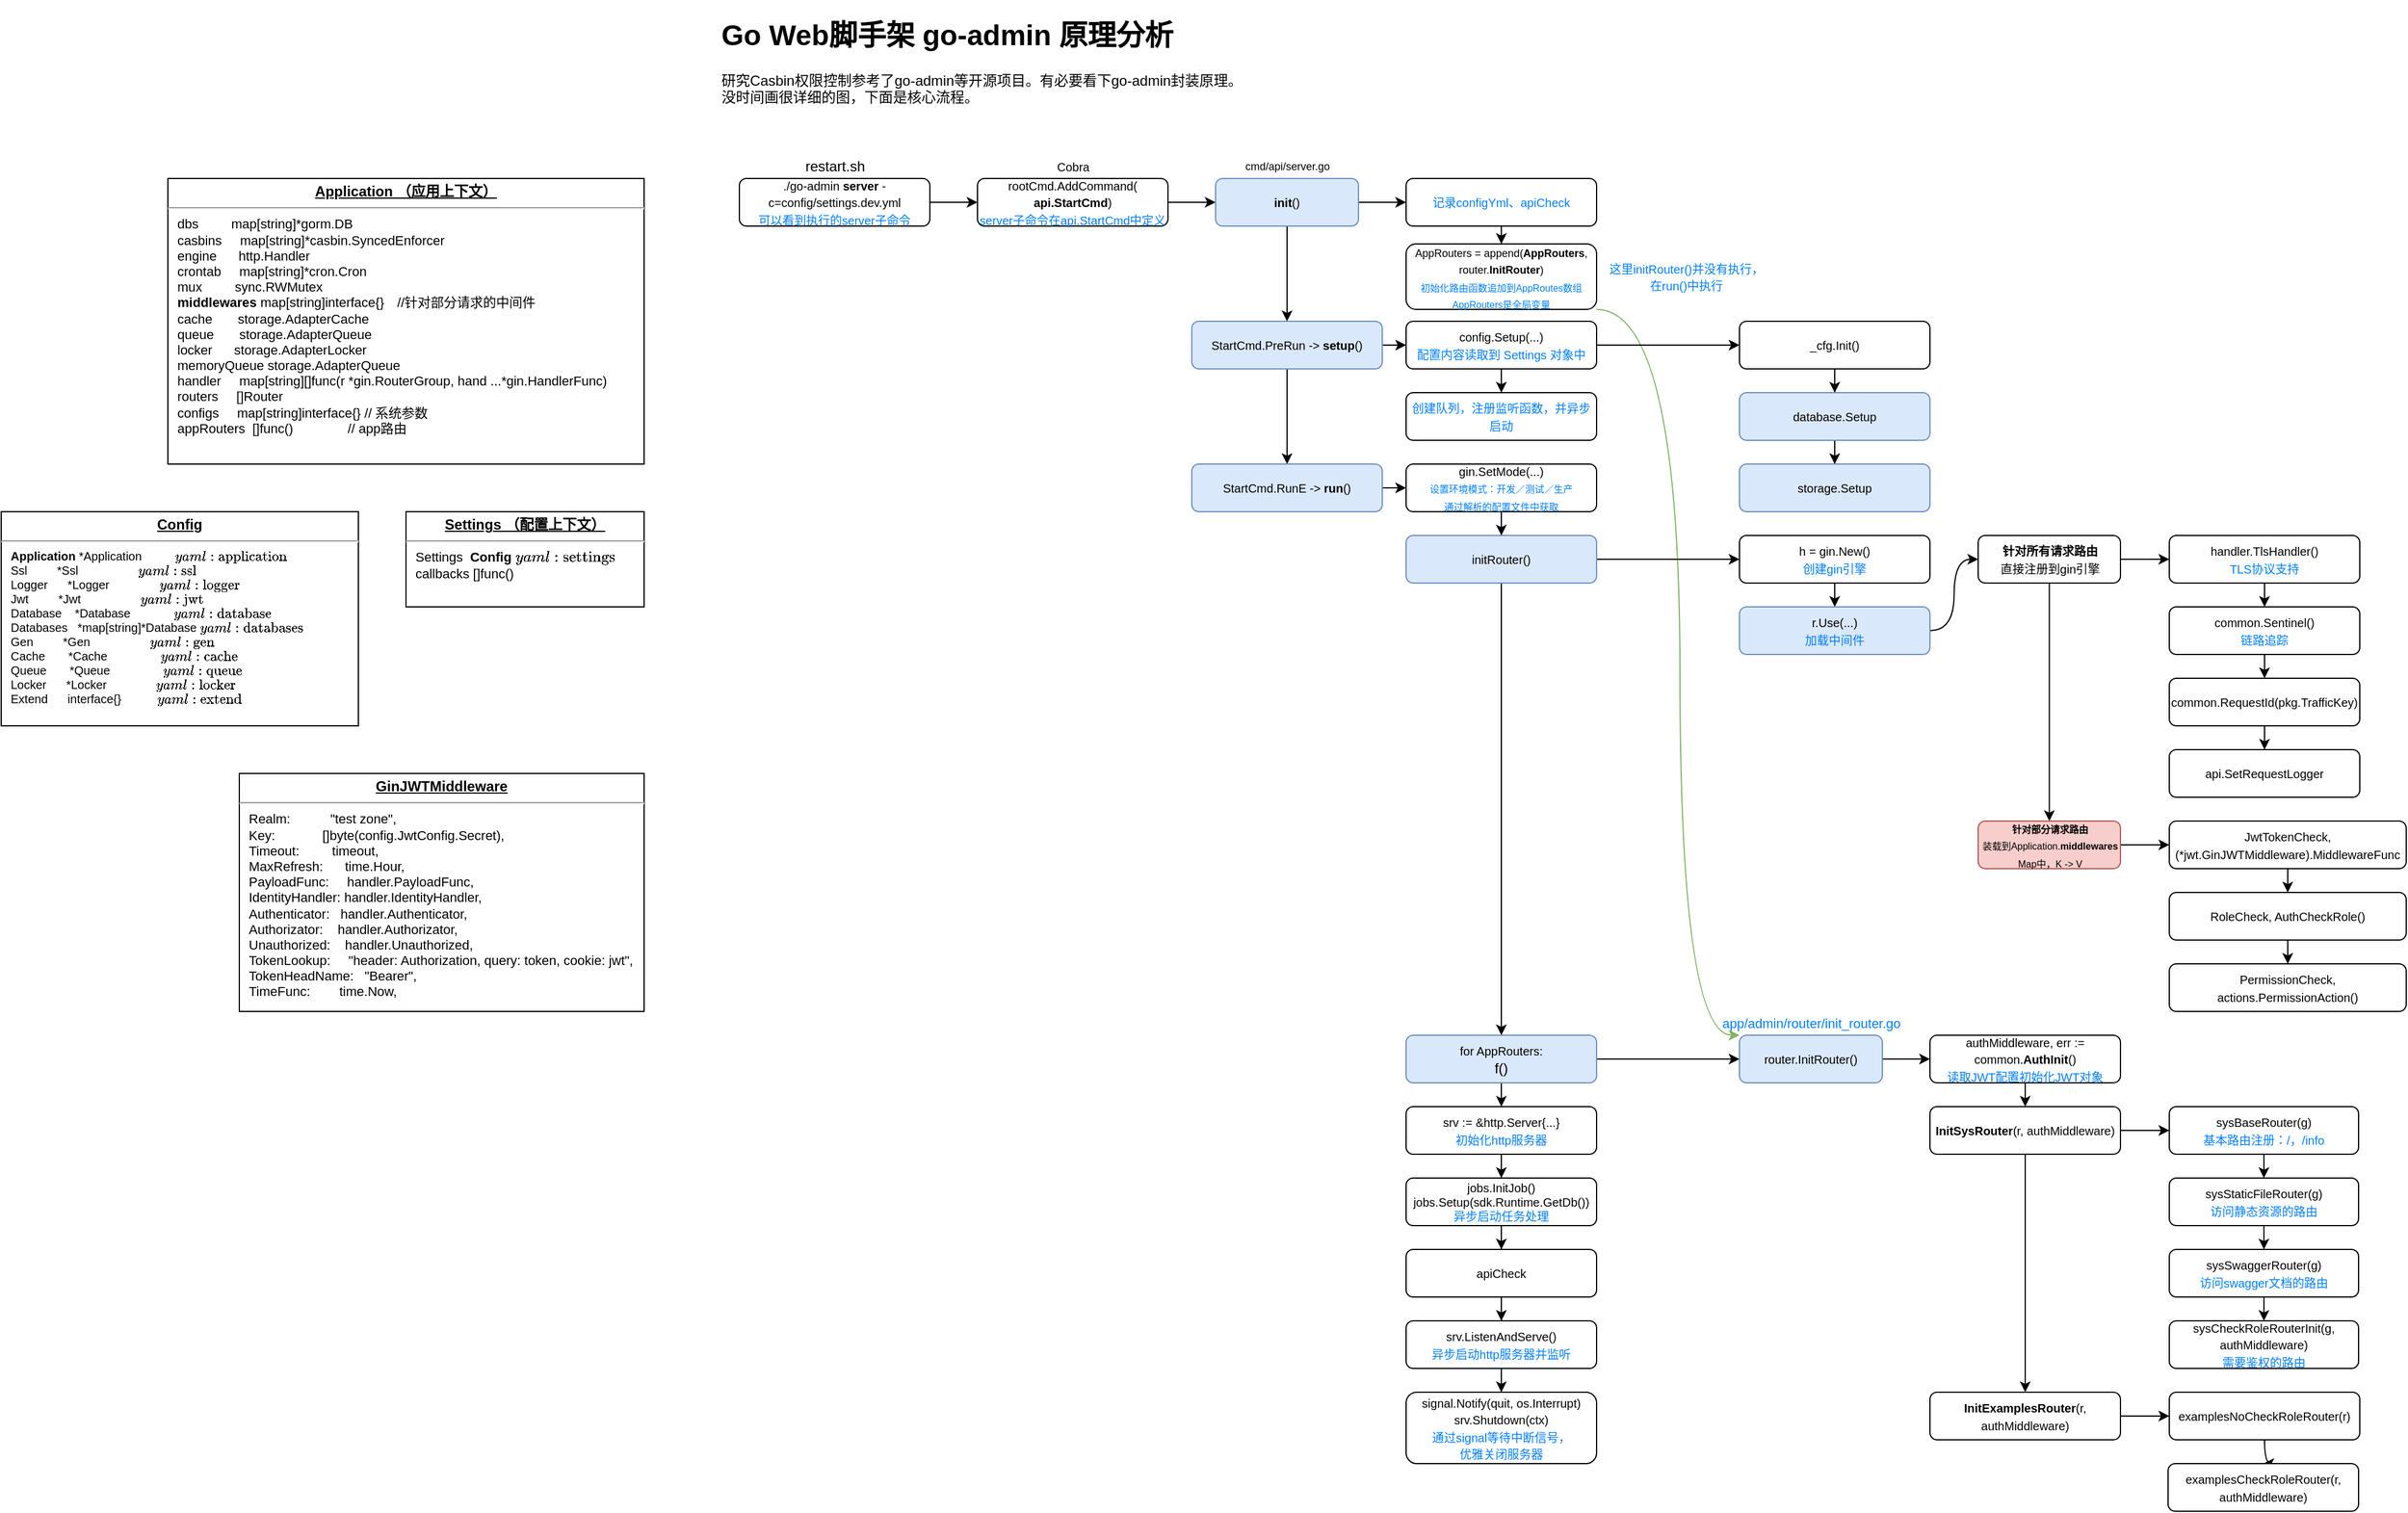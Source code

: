 <mxfile version="16.1.2" type="device"><diagram id="uuLpmQX8YqkcVki3-MAi" name="第 1 页"><mxGraphModel dx="1873" dy="656" grid="1" gridSize="10" guides="1" tooltips="1" connect="1" arrows="1" fold="1" page="1" pageScale="1" pageWidth="827" pageHeight="1169" math="0" shadow="0"><root><mxCell id="0"/><mxCell id="1" parent="0"/><mxCell id="2ShtIMQSuHOjwosLLwal-1" value="&lt;h1&gt;Go Web脚手架 go-admin 原理分析&lt;/h1&gt;&lt;div&gt;研究Casbin权限控制参考了go-admin等开源项目。有必要看下go-admin封装原理。&lt;br&gt;没时间画很详细的图，下面是核心流程。&lt;/div&gt;" style="text;html=1;strokeColor=none;fillColor=none;spacing=5;spacingTop=-20;whiteSpace=wrap;overflow=hidden;rounded=0;" vertex="1" parent="1"><mxGeometry x="20" y="20" width="460" height="100" as="geometry"/></mxCell><mxCell id="2ShtIMQSuHOjwosLLwal-5" value="" style="edgeStyle=orthogonalEdgeStyle;rounded=0;orthogonalLoop=1;jettySize=auto;html=1;fontSize=10;fontColor=#007FFF;" edge="1" parent="1" source="2ShtIMQSuHOjwosLLwal-2" target="2ShtIMQSuHOjwosLLwal-4"><mxGeometry relative="1" as="geometry"/></mxCell><mxCell id="2ShtIMQSuHOjwosLLwal-2" value="&lt;font style=&quot;font-size: 10px&quot;&gt;./go-admin &lt;b&gt;server&lt;/b&gt; -c=config/settings.dev.yml&lt;br&gt;&lt;font color=&quot;#007fff&quot;&gt;可以看到执行的server子命令&lt;/font&gt;&lt;br&gt;&lt;/font&gt;" style="rounded=1;whiteSpace=wrap;html=1;" vertex="1" parent="1"><mxGeometry x="40" y="160" width="160" height="40" as="geometry"/></mxCell><mxCell id="2ShtIMQSuHOjwosLLwal-3" value="&lt;div&gt;restart.sh&lt;/div&gt;" style="text;html=1;align=center;verticalAlign=middle;resizable=0;points=[];autosize=1;strokeColor=none;fillColor=none;" vertex="1" parent="1"><mxGeometry x="85" y="140" width="70" height="20" as="geometry"/></mxCell><mxCell id="2ShtIMQSuHOjwosLLwal-8" value="" style="edgeStyle=orthogonalEdgeStyle;rounded=0;orthogonalLoop=1;jettySize=auto;html=1;fontSize=10;fontColor=#007FFF;" edge="1" parent="1" source="2ShtIMQSuHOjwosLLwal-4" target="2ShtIMQSuHOjwosLLwal-7"><mxGeometry relative="1" as="geometry"/></mxCell><mxCell id="2ShtIMQSuHOjwosLLwal-4" value="&lt;font&gt;&lt;span style=&quot;font-size: 10px&quot;&gt;rootCmd.AddCommand(&lt;br&gt;&lt;b&gt;api.StartCmd&lt;/b&gt;)&lt;br&gt;&lt;/span&gt;&lt;font style=&quot;font-size: 10px&quot; color=&quot;#007fff&quot;&gt;server子命令在api.StartCmd中定义&lt;/font&gt;&lt;br&gt;&lt;/font&gt;" style="rounded=1;whiteSpace=wrap;html=1;" vertex="1" parent="1"><mxGeometry x="240" y="160" width="160" height="40" as="geometry"/></mxCell><mxCell id="2ShtIMQSuHOjwosLLwal-6" value="&lt;font color=&quot;#000000&quot;&gt;Cobra&lt;/font&gt;" style="text;html=1;align=center;verticalAlign=middle;resizable=0;points=[];autosize=1;strokeColor=none;fillColor=none;fontSize=10;fontColor=#007FFF;" vertex="1" parent="1"><mxGeometry x="300" y="140" width="40" height="20" as="geometry"/></mxCell><mxCell id="2ShtIMQSuHOjwosLLwal-10" value="" style="edgeStyle=orthogonalEdgeStyle;rounded=0;orthogonalLoop=1;jettySize=auto;html=1;fontSize=10;fontColor=#007FFF;" edge="1" parent="1" source="2ShtIMQSuHOjwosLLwal-7" target="2ShtIMQSuHOjwosLLwal-9"><mxGeometry relative="1" as="geometry"/></mxCell><mxCell id="2ShtIMQSuHOjwosLLwal-16" value="" style="edgeStyle=orthogonalEdgeStyle;rounded=0;orthogonalLoop=1;jettySize=auto;html=1;fontSize=9;fontColor=#000000;" edge="1" parent="1" source="2ShtIMQSuHOjwosLLwal-7" target="2ShtIMQSuHOjwosLLwal-15"><mxGeometry relative="1" as="geometry"/></mxCell><mxCell id="2ShtIMQSuHOjwosLLwal-7" value="&lt;font&gt;&lt;span style=&quot;font-size: 10px&quot;&gt;&lt;b&gt;init&lt;/b&gt;()&lt;/span&gt;&lt;br&gt;&lt;/font&gt;" style="rounded=1;whiteSpace=wrap;html=1;fillColor=#dae8fc;strokeColor=#6c8ebf;" vertex="1" parent="1"><mxGeometry x="440" y="160" width="120" height="40" as="geometry"/></mxCell><mxCell id="2ShtIMQSuHOjwosLLwal-12" value="" style="edgeStyle=orthogonalEdgeStyle;rounded=0;orthogonalLoop=1;jettySize=auto;html=1;fontSize=10;fontColor=#007FFF;" edge="1" parent="1" source="2ShtIMQSuHOjwosLLwal-9" target="2ShtIMQSuHOjwosLLwal-11"><mxGeometry relative="1" as="geometry"/></mxCell><mxCell id="2ShtIMQSuHOjwosLLwal-9" value="&lt;font&gt;&lt;span style=&quot;font-size: 10px&quot;&gt;&lt;font color=&quot;#007fff&quot;&gt;记录configYml、apiCheck&lt;/font&gt;&lt;/span&gt;&lt;br&gt;&lt;/font&gt;" style="rounded=1;whiteSpace=wrap;html=1;" vertex="1" parent="1"><mxGeometry x="600" y="160" width="160" height="40" as="geometry"/></mxCell><mxCell id="2ShtIMQSuHOjwosLLwal-80" style="edgeStyle=orthogonalEdgeStyle;curved=1;rounded=0;orthogonalLoop=1;jettySize=auto;html=1;exitX=1;exitY=1;exitDx=0;exitDy=0;entryX=0;entryY=0;entryDx=0;entryDy=0;fontSize=10;fontColor=#007FFF;fillColor=#d5e8d4;strokeColor=#82b366;" edge="1" parent="1" source="2ShtIMQSuHOjwosLLwal-11" target="2ShtIMQSuHOjwosLLwal-76"><mxGeometry relative="1" as="geometry"><Array as="points"><mxPoint x="830" y="270"/><mxPoint x="830" y="880"/></Array></mxGeometry></mxCell><mxCell id="2ShtIMQSuHOjwosLLwal-11" value="&lt;font style=&quot;font-size: 9px&quot;&gt;&lt;font style=&quot;font-size: 9px&quot;&gt;AppRouters = append(&lt;b&gt;AppRouters&lt;/b&gt;, router.&lt;b&gt;InitRouter&lt;/b&gt;)&lt;br&gt;&lt;/font&gt;&lt;font style=&quot;font-size: 8px&quot; color=&quot;#007fff&quot;&gt;初始化路由函数追加到AppRoutes数组&lt;br&gt;&lt;/font&gt;&lt;font style=&quot;font-size: 8px&quot; color=&quot;#007fff&quot;&gt;AppRouters是全局变量&lt;/font&gt;&lt;br&gt;&lt;/font&gt;" style="rounded=1;whiteSpace=wrap;html=1;" vertex="1" parent="1"><mxGeometry x="600" y="215" width="160" height="55" as="geometry"/></mxCell><mxCell id="2ShtIMQSuHOjwosLLwal-13" value="&lt;font color=&quot;#000000&quot;&gt;cmd/api/server.go&lt;/font&gt;" style="text;html=1;align=center;verticalAlign=middle;resizable=0;points=[];autosize=1;strokeColor=none;fillColor=none;fontSize=9;fontColor=#007FFF;" vertex="1" parent="1"><mxGeometry x="455" y="140" width="90" height="20" as="geometry"/></mxCell><mxCell id="2ShtIMQSuHOjwosLLwal-18" value="" style="edgeStyle=orthogonalEdgeStyle;rounded=0;orthogonalLoop=1;jettySize=auto;html=1;fontSize=9;fontColor=#000000;" edge="1" parent="1" source="2ShtIMQSuHOjwosLLwal-15" target="2ShtIMQSuHOjwosLLwal-17"><mxGeometry relative="1" as="geometry"/></mxCell><mxCell id="2ShtIMQSuHOjwosLLwal-20" value="" style="edgeStyle=orthogonalEdgeStyle;rounded=0;orthogonalLoop=1;jettySize=auto;html=1;fontSize=9;fontColor=#000000;" edge="1" parent="1" source="2ShtIMQSuHOjwosLLwal-15" target="2ShtIMQSuHOjwosLLwal-19"><mxGeometry relative="1" as="geometry"/></mxCell><mxCell id="2ShtIMQSuHOjwosLLwal-15" value="&lt;font&gt;&lt;span style=&quot;font-size: 10px&quot;&gt;StartCmd.PreRun -&amp;gt; &lt;b&gt;setup&lt;/b&gt;()&lt;/span&gt;&lt;br&gt;&lt;/font&gt;" style="rounded=1;whiteSpace=wrap;html=1;fillColor=#dae8fc;strokeColor=#6c8ebf;" vertex="1" parent="1"><mxGeometry x="420" y="280" width="160" height="40" as="geometry"/></mxCell><mxCell id="2ShtIMQSuHOjwosLLwal-24" value="" style="edgeStyle=orthogonalEdgeStyle;rounded=0;orthogonalLoop=1;jettySize=auto;html=1;fontSize=10;fontColor=#007FFF;" edge="1" parent="1" source="2ShtIMQSuHOjwosLLwal-17" target="2ShtIMQSuHOjwosLLwal-23"><mxGeometry relative="1" as="geometry"/></mxCell><mxCell id="2ShtIMQSuHOjwosLLwal-17" value="&lt;font&gt;&lt;span style=&quot;font-size: 10px&quot;&gt;StartCmd.RunE&amp;nbsp;-&amp;gt; &lt;b&gt;run&lt;/b&gt;()&lt;/span&gt;&lt;br&gt;&lt;/font&gt;" style="rounded=1;whiteSpace=wrap;html=1;fillColor=#dae8fc;strokeColor=#6c8ebf;" vertex="1" parent="1"><mxGeometry x="420" y="400" width="160" height="40" as="geometry"/></mxCell><mxCell id="2ShtIMQSuHOjwosLLwal-22" value="" style="edgeStyle=orthogonalEdgeStyle;rounded=0;orthogonalLoop=1;jettySize=auto;html=1;fontSize=10;fontColor=#007FFF;" edge="1" parent="1" source="2ShtIMQSuHOjwosLLwal-19" target="2ShtIMQSuHOjwosLLwal-21"><mxGeometry relative="1" as="geometry"/></mxCell><mxCell id="2ShtIMQSuHOjwosLLwal-48" value="" style="edgeStyle=orthogonalEdgeStyle;rounded=0;orthogonalLoop=1;jettySize=auto;html=1;fontSize=11;fontColor=#007FFF;curved=1;" edge="1" parent="1" source="2ShtIMQSuHOjwosLLwal-19" target="2ShtIMQSuHOjwosLLwal-47"><mxGeometry relative="1" as="geometry"/></mxCell><mxCell id="2ShtIMQSuHOjwosLLwal-19" value="&lt;font&gt;&lt;span style=&quot;font-size: 10px&quot;&gt;config.Setup(...)&lt;br&gt;&lt;/span&gt;&lt;font color=&quot;#007fff&quot; style=&quot;font-size: 10px&quot;&gt;配置内容读取到&amp;nbsp;&lt;/font&gt;&lt;font color=&quot;#007fff&quot;&gt;&lt;span style=&quot;font-size: 10px&quot;&gt;Settings 对象中&lt;/span&gt;&lt;/font&gt;&lt;br&gt;&lt;/font&gt;" style="rounded=1;whiteSpace=wrap;html=1;" vertex="1" parent="1"><mxGeometry x="600" y="280" width="160" height="40" as="geometry"/></mxCell><mxCell id="2ShtIMQSuHOjwosLLwal-21" value="&lt;font style=&quot;font-size: 10px&quot;&gt;&lt;font color=&quot;#007fff&quot;&gt;创建队列，注册监听函数，并异步启动&lt;/font&gt;&lt;br&gt;&lt;/font&gt;" style="rounded=1;whiteSpace=wrap;html=1;" vertex="1" parent="1"><mxGeometry x="600" y="340" width="160" height="40" as="geometry"/></mxCell><mxCell id="2ShtIMQSuHOjwosLLwal-26" value="" style="edgeStyle=orthogonalEdgeStyle;rounded=0;orthogonalLoop=1;jettySize=auto;html=1;fontSize=10;fontColor=#007FFF;" edge="1" parent="1" source="2ShtIMQSuHOjwosLLwal-23" target="2ShtIMQSuHOjwosLLwal-25"><mxGeometry relative="1" as="geometry"/></mxCell><mxCell id="2ShtIMQSuHOjwosLLwal-23" value="&lt;font style=&quot;font-size: 8px&quot;&gt;&lt;span style=&quot;font-size: 10px&quot;&gt;gin.SetMode(...)&lt;/span&gt;&lt;br&gt;&lt;font style=&quot;font-size: 8px&quot; color=&quot;#007fff&quot;&gt;设置环境模式：开发／测试／生产&lt;br&gt;通过解析的配置文件中获取&lt;/font&gt;&lt;br&gt;&lt;/font&gt;" style="rounded=1;whiteSpace=wrap;html=1;" vertex="1" parent="1"><mxGeometry x="600" y="400" width="160" height="40" as="geometry"/></mxCell><mxCell id="2ShtIMQSuHOjwosLLwal-28" value="" style="edgeStyle=orthogonalEdgeStyle;rounded=0;orthogonalLoop=1;jettySize=auto;html=1;fontSize=8;fontColor=#007FFF;" edge="1" parent="1" source="2ShtIMQSuHOjwosLLwal-25" target="2ShtIMQSuHOjwosLLwal-27"><mxGeometry relative="1" as="geometry"/></mxCell><mxCell id="2ShtIMQSuHOjwosLLwal-54" value="" style="edgeStyle=orthogonalEdgeStyle;rounded=0;orthogonalLoop=1;jettySize=auto;html=1;fontSize=11;fontColor=#007FFF;curved=1;" edge="1" parent="1" source="2ShtIMQSuHOjwosLLwal-25" target="2ShtIMQSuHOjwosLLwal-53"><mxGeometry relative="1" as="geometry"/></mxCell><mxCell id="2ShtIMQSuHOjwosLLwal-25" value="&lt;font&gt;&lt;span style=&quot;font-size: 10px&quot;&gt;initRouter()&lt;/span&gt;&lt;br&gt;&lt;/font&gt;" style="rounded=1;whiteSpace=wrap;html=1;fillColor=#dae8fc;strokeColor=#6c8ebf;" vertex="1" parent="1"><mxGeometry x="600" y="460" width="160" height="40" as="geometry"/></mxCell><mxCell id="2ShtIMQSuHOjwosLLwal-30" value="" style="edgeStyle=orthogonalEdgeStyle;rounded=0;orthogonalLoop=1;jettySize=auto;html=1;fontSize=8;fontColor=#007FFF;" edge="1" parent="1" source="2ShtIMQSuHOjwosLLwal-27" target="2ShtIMQSuHOjwosLLwal-29"><mxGeometry relative="1" as="geometry"/></mxCell><mxCell id="2ShtIMQSuHOjwosLLwal-77" value="" style="edgeStyle=orthogonalEdgeStyle;curved=1;rounded=0;orthogonalLoop=1;jettySize=auto;html=1;fontSize=10;fontColor=#007FFF;" edge="1" parent="1" source="2ShtIMQSuHOjwosLLwal-27" target="2ShtIMQSuHOjwosLLwal-76"><mxGeometry relative="1" as="geometry"/></mxCell><mxCell id="2ShtIMQSuHOjwosLLwal-27" value="&lt;font&gt;&lt;span style=&quot;font-size: 10px&quot;&gt;for AppRouters:&lt;br&gt;&lt;/span&gt;f()&lt;br&gt;&lt;/font&gt;" style="rounded=1;whiteSpace=wrap;html=1;fillColor=#dae8fc;strokeColor=#6c8ebf;" vertex="1" parent="1"><mxGeometry x="600" y="880" width="160" height="40" as="geometry"/></mxCell><mxCell id="2ShtIMQSuHOjwosLLwal-32" value="" style="edgeStyle=orthogonalEdgeStyle;rounded=0;orthogonalLoop=1;jettySize=auto;html=1;fontSize=10;fontColor=#007FFF;" edge="1" parent="1" source="2ShtIMQSuHOjwosLLwal-29" target="2ShtIMQSuHOjwosLLwal-31"><mxGeometry relative="1" as="geometry"/></mxCell><mxCell id="2ShtIMQSuHOjwosLLwal-29" value="&lt;font&gt;&lt;span style=&quot;font-size: 10px&quot;&gt;srv := &amp;amp;http.Server{...}&lt;br&gt;&lt;/span&gt;&lt;font style=&quot;font-size: 10px&quot; color=&quot;#007fff&quot;&gt;初始化http服务器&lt;/font&gt;&lt;br&gt;&lt;/font&gt;" style="rounded=1;whiteSpace=wrap;html=1;" vertex="1" parent="1"><mxGeometry x="600" y="940" width="160" height="40" as="geometry"/></mxCell><mxCell id="2ShtIMQSuHOjwosLLwal-34" value="" style="edgeStyle=orthogonalEdgeStyle;rounded=0;orthogonalLoop=1;jettySize=auto;html=1;fontSize=10;fontColor=#007FFF;" edge="1" parent="1" source="2ShtIMQSuHOjwosLLwal-31" target="2ShtIMQSuHOjwosLLwal-33"><mxGeometry relative="1" as="geometry"/></mxCell><mxCell id="2ShtIMQSuHOjwosLLwal-31" value="&lt;font style=&quot;font-size: 10px&quot;&gt;&lt;div&gt;jobs.InitJob()&lt;/div&gt;&lt;div&gt;&lt;span&gt;&#9;&#9;&lt;/span&gt;jobs.Setup(sdk.Runtime.GetDb())&lt;br&gt;&lt;font color=&quot;#007fff&quot;&gt;异步启动任务处理&lt;/font&gt;&lt;/div&gt;&lt;/font&gt;" style="rounded=1;whiteSpace=wrap;html=1;" vertex="1" parent="1"><mxGeometry x="600" y="1000" width="160" height="40" as="geometry"/></mxCell><mxCell id="2ShtIMQSuHOjwosLLwal-36" value="" style="edgeStyle=orthogonalEdgeStyle;rounded=0;orthogonalLoop=1;jettySize=auto;html=1;fontSize=10;fontColor=#007FFF;" edge="1" parent="1" source="2ShtIMQSuHOjwosLLwal-33" target="2ShtIMQSuHOjwosLLwal-35"><mxGeometry relative="1" as="geometry"/></mxCell><mxCell id="2ShtIMQSuHOjwosLLwal-33" value="&lt;font&gt;&lt;span style=&quot;font-size: 10px&quot;&gt;apiCheck&lt;/span&gt;&lt;br&gt;&lt;/font&gt;" style="rounded=1;whiteSpace=wrap;html=1;" vertex="1" parent="1"><mxGeometry x="600" y="1060" width="160" height="40" as="geometry"/></mxCell><mxCell id="2ShtIMQSuHOjwosLLwal-38" value="" style="edgeStyle=orthogonalEdgeStyle;rounded=0;orthogonalLoop=1;jettySize=auto;html=1;fontSize=10;fontColor=#007FFF;" edge="1" parent="1" source="2ShtIMQSuHOjwosLLwal-35" target="2ShtIMQSuHOjwosLLwal-37"><mxGeometry relative="1" as="geometry"/></mxCell><mxCell id="2ShtIMQSuHOjwosLLwal-35" value="&lt;span style=&quot;font-size: 10px&quot;&gt;srv.ListenAndServe()&lt;br&gt;&lt;font color=&quot;#007fff&quot;&gt;异步启动http服务器并监听&lt;/font&gt;&lt;br&gt;&lt;/span&gt;" style="rounded=1;whiteSpace=wrap;html=1;" vertex="1" parent="1"><mxGeometry x="600" y="1120" width="160" height="40" as="geometry"/></mxCell><mxCell id="2ShtIMQSuHOjwosLLwal-37" value="&lt;font style=&quot;font-size: 10px&quot;&gt;signal.Notify(quit, os.Interrupt)&lt;br&gt;srv.Shutdown(ctx)&lt;br&gt;&lt;span style=&quot;color: rgb(0 , 127 , 255)&quot;&gt;通过signal等待中断信号，&lt;/span&gt;&lt;br&gt;&lt;span style=&quot;color: rgb(0 , 127 , 255)&quot;&gt;优雅关闭服务器&lt;/span&gt;&lt;/font&gt;" style="rounded=1;whiteSpace=wrap;html=1;" vertex="1" parent="1"><mxGeometry x="600" y="1180" width="160" height="60" as="geometry"/></mxCell><mxCell id="2ShtIMQSuHOjwosLLwal-39" value="&lt;p style=&quot;margin: 0px ; margin-top: 4px ; text-align: center ; text-decoration: underline&quot;&gt;&lt;b&gt;Application （应用上下文）&lt;/b&gt;&lt;/p&gt;&lt;hr&gt;&lt;p style=&quot;margin: 0px 0px 0px 8px ; font-size: 11px&quot;&gt;&lt;font style=&quot;font-size: 11px&quot;&gt;&#9;dbs&amp;nbsp; &amp;nbsp; &amp;nbsp; &amp;nbsp; &amp;nbsp;map[string]*gorm.DB&lt;/font&gt;&lt;/p&gt;&lt;p style=&quot;margin: 0px 0px 0px 8px ; font-size: 11px&quot;&gt;&lt;font style=&quot;font-size: 11px&quot;&gt;&lt;span&gt;&#9;&lt;/span&gt;casbins&amp;nbsp; &amp;nbsp; &amp;nbsp;map[string]*casbin.SyncedEnforcer&lt;/font&gt;&lt;/p&gt;&lt;p style=&quot;margin: 0px 0px 0px 8px ; font-size: 11px&quot;&gt;&lt;font style=&quot;font-size: 11px&quot;&gt;&lt;span&gt;&#9;&lt;/span&gt;engine&amp;nbsp; &amp;nbsp; &amp;nbsp; http.Handler&lt;/font&gt;&lt;/p&gt;&lt;p style=&quot;margin: 0px 0px 0px 8px ; font-size: 11px&quot;&gt;&lt;font style=&quot;font-size: 11px&quot;&gt;&lt;span&gt;&#9;&lt;/span&gt;crontab&amp;nbsp; &amp;nbsp; &amp;nbsp;map[string]*cron.Cron&lt;/font&gt;&lt;/p&gt;&lt;p style=&quot;margin: 0px 0px 0px 8px ; font-size: 11px&quot;&gt;&lt;font style=&quot;font-size: 11px&quot;&gt;&lt;span&gt;&#9;&lt;/span&gt;mux&amp;nbsp; &amp;nbsp; &amp;nbsp; &amp;nbsp; &amp;nbsp;sync.RWMutex&lt;/font&gt;&lt;/p&gt;&lt;p style=&quot;margin: 0px 0px 0px 8px ; font-size: 11px&quot;&gt;&lt;font style=&quot;font-size: 11px&quot;&gt;&lt;span&gt;&#9;&lt;/span&gt;&lt;b&gt;middlewares&lt;/b&gt; map[string]interface{}　//针对部分请求的中间件&lt;/font&gt;&lt;/p&gt;&lt;p style=&quot;margin: 0px 0px 0px 8px ; font-size: 11px&quot;&gt;&lt;font style=&quot;font-size: 11px&quot;&gt;&lt;span&gt;&#9;&lt;/span&gt;cache&amp;nbsp; &amp;nbsp; &amp;nbsp; &amp;nbsp;storage.AdapterCache&lt;/font&gt;&lt;/p&gt;&lt;p style=&quot;margin: 0px 0px 0px 8px ; font-size: 11px&quot;&gt;&lt;font style=&quot;font-size: 11px&quot;&gt;&lt;span&gt;&#9;&lt;/span&gt;queue&amp;nbsp; &amp;nbsp; &amp;nbsp; &amp;nbsp;storage.AdapterQueue&lt;/font&gt;&lt;/p&gt;&lt;p style=&quot;margin: 0px 0px 0px 8px ; font-size: 11px&quot;&gt;&lt;font style=&quot;font-size: 11px&quot;&gt;&lt;span&gt;&#9;&lt;/span&gt;locker&amp;nbsp; &amp;nbsp; &amp;nbsp; storage.AdapterLocker&lt;/font&gt;&lt;/p&gt;&lt;p style=&quot;margin: 0px 0px 0px 8px ; font-size: 11px&quot;&gt;&lt;font style=&quot;font-size: 11px&quot;&gt;&lt;span&gt;&#9;&lt;/span&gt;memoryQueue storage.AdapterQueue&lt;/font&gt;&lt;/p&gt;&lt;p style=&quot;margin: 0px 0px 0px 8px ; font-size: 11px&quot;&gt;&lt;font style=&quot;font-size: 11px&quot;&gt;&lt;span&gt;&#9;&lt;/span&gt;handler&amp;nbsp; &amp;nbsp; &amp;nbsp;map[string][]func(r *gin.RouterGroup, hand ...*gin.HandlerFunc)&lt;/font&gt;&lt;/p&gt;&lt;p style=&quot;margin: 0px 0px 0px 8px ; font-size: 11px&quot;&gt;&lt;font style=&quot;font-size: 11px&quot;&gt;&lt;span&gt;&#9;&lt;/span&gt;routers&amp;nbsp; &amp;nbsp; &amp;nbsp;[]Router&lt;/font&gt;&lt;/p&gt;&lt;p style=&quot;margin: 0px 0px 0px 8px ; font-size: 11px&quot;&gt;&lt;font style=&quot;font-size: 11px&quot;&gt;&lt;span&gt;&#9;&lt;/span&gt;configs&amp;nbsp; &amp;nbsp; &amp;nbsp;map[string]interface{} // 系统参数&lt;/font&gt;&lt;/p&gt;&lt;p style=&quot;margin: 0px 0px 0px 8px ; font-size: 11px&quot;&gt;&lt;font style=&quot;font-size: 11px&quot;&gt;&#9;appRouters&amp;nbsp; []func()&amp;nbsp; &amp;nbsp; &amp;nbsp; &amp;nbsp; &amp;nbsp; &amp;nbsp; &amp;nbsp; &amp;nbsp;// app路由&lt;/font&gt;&lt;/p&gt;" style="verticalAlign=top;align=left;overflow=fill;fontSize=12;fontFamily=Helvetica;html=1;fontColor=#000000;" vertex="1" parent="1"><mxGeometry x="-440" y="160" width="400" height="240" as="geometry"/></mxCell><mxCell id="2ShtIMQSuHOjwosLLwal-42" value="&lt;font style=&quot;font-size: 10px&quot; color=&quot;#007fff&quot;&gt;这里initRouter()并没有执行，&lt;br&gt;在run()中执行&lt;/font&gt;" style="text;html=1;align=center;verticalAlign=middle;resizable=0;points=[];autosize=1;strokeColor=none;fillColor=none;fontSize=11;fontColor=#000000;" vertex="1" parent="1"><mxGeometry x="760" y="227.5" width="150" height="30" as="geometry"/></mxCell><mxCell id="2ShtIMQSuHOjwosLLwal-45" value="&lt;p style=&quot;margin: 0px ; margin-top: 4px ; text-align: center ; text-decoration: underline&quot;&gt;&lt;b&gt;Settings （配置上下文）&lt;/b&gt;&lt;/p&gt;&lt;hr&gt;&lt;p style=&quot;margin: 0px 0px 0px 8px ; font-size: 11px&quot;&gt;&#9;&lt;font style=&quot;font-size: 11px&quot;&gt;Settings&amp;nbsp; &lt;b&gt;Config&lt;/b&gt; `yaml:&quot;settings&quot;`&lt;/font&gt;&lt;/p&gt;&lt;p style=&quot;margin: 0px 0px 0px 8px ; font-size: 11px&quot;&gt;&#9;&lt;font style=&quot;font-size: 11px&quot;&gt;callbacks []func()&lt;/font&gt;&lt;/p&gt;" style="verticalAlign=top;align=left;overflow=fill;fontSize=12;fontFamily=Helvetica;html=1;fontColor=#000000;" vertex="1" parent="1"><mxGeometry x="-240" y="440" width="200" height="80" as="geometry"/></mxCell><mxCell id="2ShtIMQSuHOjwosLLwal-46" value="&lt;p style=&quot;margin: 0px ; margin-top: 4px ; text-align: center ; text-decoration: underline&quot;&gt;&lt;b&gt;Config&lt;/b&gt;&lt;/p&gt;&lt;hr&gt;&lt;p style=&quot;margin: 0px 0px 0px 8px ; font-size: 10px&quot;&gt;&lt;font style=&quot;font-size: 10px&quot;&gt;&lt;b&gt;Application&lt;/b&gt; *Application&amp;nbsp; &amp;nbsp; &amp;nbsp; &amp;nbsp; &amp;nbsp; `yaml:&quot;application&quot;`&lt;/font&gt;&lt;/p&gt;&lt;p style=&quot;margin: 0px 0px 0px 8px ; font-size: 10px&quot;&gt;&lt;font style=&quot;font-size: 10px&quot;&gt;&lt;span&gt;&#9;&lt;/span&gt;Ssl&amp;nbsp; &amp;nbsp; &amp;nbsp; &amp;nbsp; &amp;nbsp;*Ssl&amp;nbsp; &amp;nbsp; &amp;nbsp; &amp;nbsp; &amp;nbsp; &amp;nbsp; &amp;nbsp; &amp;nbsp; &amp;nbsp; `yaml:&quot;ssl&quot;`&lt;/font&gt;&lt;/p&gt;&lt;p style=&quot;margin: 0px 0px 0px 8px ; font-size: 10px&quot;&gt;&lt;font style=&quot;font-size: 10px&quot;&gt;&lt;span&gt;&#9;&lt;/span&gt;Logger&amp;nbsp; &amp;nbsp; &amp;nbsp; *Logger&amp;nbsp; &amp;nbsp; &amp;nbsp; &amp;nbsp; &amp;nbsp; &amp;nbsp; &amp;nbsp; &amp;nbsp;`yaml:&quot;logger&quot;`&lt;/font&gt;&lt;/p&gt;&lt;p style=&quot;margin: 0px 0px 0px 8px ; font-size: 10px&quot;&gt;&lt;font style=&quot;font-size: 10px&quot;&gt;&lt;span&gt;&#9;&lt;/span&gt;Jwt&amp;nbsp; &amp;nbsp; &amp;nbsp; &amp;nbsp; &amp;nbsp;*Jwt&amp;nbsp; &amp;nbsp; &amp;nbsp; &amp;nbsp; &amp;nbsp; &amp;nbsp; &amp;nbsp; &amp;nbsp; &amp;nbsp; `yaml:&quot;jwt&quot;`&lt;/font&gt;&lt;/p&gt;&lt;p style=&quot;margin: 0px 0px 0px 8px ; font-size: 10px&quot;&gt;&lt;font style=&quot;font-size: 10px&quot;&gt;&lt;span&gt;&#9;&lt;/span&gt;Database&amp;nbsp; &amp;nbsp; *Database&amp;nbsp; &amp;nbsp; &amp;nbsp; &amp;nbsp; &amp;nbsp; &amp;nbsp; &amp;nbsp;`yaml:&quot;database&quot;`&lt;/font&gt;&lt;/p&gt;&lt;p style=&quot;margin: 0px 0px 0px 8px ; font-size: 10px&quot;&gt;&lt;font style=&quot;font-size: 10px&quot;&gt;&lt;span&gt;&#9;&lt;/span&gt;Databases&amp;nbsp; &amp;nbsp;*map[string]*Database `yaml:&quot;databases&quot;`&lt;/font&gt;&lt;/p&gt;&lt;p style=&quot;margin: 0px 0px 0px 8px ; font-size: 10px&quot;&gt;&lt;font style=&quot;font-size: 10px&quot;&gt;&lt;span&gt;&#9;&lt;/span&gt;Gen&amp;nbsp; &amp;nbsp; &amp;nbsp; &amp;nbsp; &amp;nbsp;*Gen&amp;nbsp; &amp;nbsp; &amp;nbsp; &amp;nbsp; &amp;nbsp; &amp;nbsp; &amp;nbsp; &amp;nbsp; &amp;nbsp; `yaml:&quot;gen&quot;`&lt;/font&gt;&lt;/p&gt;&lt;p style=&quot;margin: 0px 0px 0px 8px ; font-size: 10px&quot;&gt;&lt;font style=&quot;font-size: 10px&quot;&gt;&lt;span&gt;&#9;&lt;/span&gt;Cache&amp;nbsp; &amp;nbsp; &amp;nbsp; &amp;nbsp;*Cache&amp;nbsp; &amp;nbsp; &amp;nbsp; &amp;nbsp; &amp;nbsp; &amp;nbsp; &amp;nbsp; &amp;nbsp; `yaml:&quot;cache&quot;`&lt;/font&gt;&lt;/p&gt;&lt;p style=&quot;margin: 0px 0px 0px 8px ; font-size: 10px&quot;&gt;&lt;font style=&quot;font-size: 10px&quot;&gt;&lt;span&gt;&#9;&lt;/span&gt;Queue&amp;nbsp; &amp;nbsp; &amp;nbsp; &amp;nbsp;*Queue&amp;nbsp; &amp;nbsp; &amp;nbsp; &amp;nbsp; &amp;nbsp; &amp;nbsp; &amp;nbsp; &amp;nbsp; `yaml:&quot;queue&quot;`&lt;/font&gt;&lt;/p&gt;&lt;p style=&quot;margin: 0px 0px 0px 8px ; font-size: 10px&quot;&gt;&lt;font style=&quot;font-size: 10px&quot;&gt;&lt;span&gt;&#9;&lt;/span&gt;Locker&amp;nbsp; &amp;nbsp; &amp;nbsp; *Locker&amp;nbsp; &amp;nbsp; &amp;nbsp; &amp;nbsp; &amp;nbsp; &amp;nbsp; &amp;nbsp; &amp;nbsp;`yaml:&quot;locker&quot;`&lt;/font&gt;&lt;/p&gt;&lt;p style=&quot;margin: 0px 0px 0px 8px ; font-size: 10px&quot;&gt;&#9;&lt;font style=&quot;font-size: 10px&quot;&gt;Extend&amp;nbsp; &amp;nbsp; &amp;nbsp; interface{}&amp;nbsp; &amp;nbsp; &amp;nbsp; &amp;nbsp; &amp;nbsp; &amp;nbsp;`yaml:&quot;extend&quot;`&lt;/font&gt;&lt;/p&gt;" style="verticalAlign=top;align=left;overflow=fill;fontSize=12;fontFamily=Helvetica;html=1;fontColor=#000000;" vertex="1" parent="1"><mxGeometry x="-580" y="440" width="300" height="180" as="geometry"/></mxCell><mxCell id="2ShtIMQSuHOjwosLLwal-50" value="" style="edgeStyle=orthogonalEdgeStyle;rounded=0;orthogonalLoop=1;jettySize=auto;html=1;fontSize=11;fontColor=#007FFF;" edge="1" parent="1" source="2ShtIMQSuHOjwosLLwal-47" target="2ShtIMQSuHOjwosLLwal-49"><mxGeometry relative="1" as="geometry"/></mxCell><mxCell id="2ShtIMQSuHOjwosLLwal-47" value="&lt;font&gt;&lt;span style=&quot;font-size: 10px&quot;&gt;_cfg.Init()&lt;/span&gt;&lt;br&gt;&lt;/font&gt;" style="rounded=1;whiteSpace=wrap;html=1;" vertex="1" parent="1"><mxGeometry x="880" y="280" width="160" height="40" as="geometry"/></mxCell><mxCell id="2ShtIMQSuHOjwosLLwal-52" value="" style="edgeStyle=orthogonalEdgeStyle;rounded=0;orthogonalLoop=1;jettySize=auto;html=1;fontSize=11;fontColor=#007FFF;" edge="1" parent="1" source="2ShtIMQSuHOjwosLLwal-49" target="2ShtIMQSuHOjwosLLwal-51"><mxGeometry relative="1" as="geometry"/></mxCell><mxCell id="2ShtIMQSuHOjwosLLwal-49" value="&lt;font&gt;&lt;span style=&quot;font-size: 10px&quot;&gt;database.Setup&lt;/span&gt;&lt;br&gt;&lt;/font&gt;" style="rounded=1;whiteSpace=wrap;html=1;fillColor=#dae8fc;strokeColor=#6c8ebf;" vertex="1" parent="1"><mxGeometry x="880" y="340" width="160" height="40" as="geometry"/></mxCell><mxCell id="2ShtIMQSuHOjwosLLwal-51" value="&lt;font&gt;&lt;span style=&quot;font-size: 10px&quot;&gt;storage.Setup&lt;/span&gt;&lt;br&gt;&lt;/font&gt;" style="rounded=1;whiteSpace=wrap;html=1;fillColor=#dae8fc;strokeColor=#6c8ebf;" vertex="1" parent="1"><mxGeometry x="880" y="400" width="160" height="40" as="geometry"/></mxCell><mxCell id="2ShtIMQSuHOjwosLLwal-56" value="" style="edgeStyle=orthogonalEdgeStyle;curved=1;rounded=0;orthogonalLoop=1;jettySize=auto;html=1;fontSize=10;fontColor=#007FFF;" edge="1" parent="1" source="2ShtIMQSuHOjwosLLwal-53" target="2ShtIMQSuHOjwosLLwal-55"><mxGeometry relative="1" as="geometry"/></mxCell><mxCell id="2ShtIMQSuHOjwosLLwal-53" value="&lt;font&gt;&lt;span style=&quot;font-size: 10px&quot;&gt;h = gin.New()&lt;br&gt;&lt;/span&gt;&lt;font color=&quot;#007fff&quot; style=&quot;font-size: 10px&quot;&gt;创建gin引擎&lt;/font&gt;&lt;br&gt;&lt;/font&gt;" style="rounded=1;whiteSpace=wrap;html=1;" vertex="1" parent="1"><mxGeometry x="880" y="460" width="160" height="40" as="geometry"/></mxCell><mxCell id="2ShtIMQSuHOjwosLLwal-66" style="edgeStyle=orthogonalEdgeStyle;curved=1;rounded=0;orthogonalLoop=1;jettySize=auto;html=1;exitX=1;exitY=0.5;exitDx=0;exitDy=0;entryX=0;entryY=0.5;entryDx=0;entryDy=0;fontSize=10;fontColor=#007FFF;" edge="1" parent="1" source="2ShtIMQSuHOjwosLLwal-55" target="2ShtIMQSuHOjwosLLwal-65"><mxGeometry relative="1" as="geometry"/></mxCell><mxCell id="2ShtIMQSuHOjwosLLwal-55" value="&lt;font&gt;&lt;span style=&quot;font-size: 10px&quot;&gt;r.Use(...)&lt;br&gt;&lt;font color=&quot;#007fff&quot;&gt;加载中间件&lt;/font&gt;&lt;/span&gt;&lt;br&gt;&lt;/font&gt;" style="rounded=1;whiteSpace=wrap;html=1;fillColor=#dae8fc;strokeColor=#6c8ebf;" vertex="1" parent="1"><mxGeometry x="880" y="520" width="160" height="40" as="geometry"/></mxCell><mxCell id="2ShtIMQSuHOjwosLLwal-60" value="" style="edgeStyle=orthogonalEdgeStyle;curved=1;rounded=0;orthogonalLoop=1;jettySize=auto;html=1;fontSize=10;fontColor=#007FFF;" edge="1" parent="1" source="2ShtIMQSuHOjwosLLwal-57" target="2ShtIMQSuHOjwosLLwal-59"><mxGeometry relative="1" as="geometry"/></mxCell><mxCell id="2ShtIMQSuHOjwosLLwal-57" value="&lt;font&gt;&lt;span style=&quot;font-size: 10px&quot;&gt;handler.TlsHandler()&lt;br&gt;&lt;/span&gt;&lt;font style=&quot;font-size: 10px&quot; color=&quot;#007fff&quot;&gt;TLS协议支持&lt;/font&gt;&lt;br&gt;&lt;/font&gt;" style="rounded=1;whiteSpace=wrap;html=1;" vertex="1" parent="1"><mxGeometry x="1241" y="460" width="160" height="40" as="geometry"/></mxCell><mxCell id="2ShtIMQSuHOjwosLLwal-62" value="" style="edgeStyle=orthogonalEdgeStyle;curved=1;rounded=0;orthogonalLoop=1;jettySize=auto;html=1;fontSize=10;fontColor=#007FFF;" edge="1" parent="1" source="2ShtIMQSuHOjwosLLwal-59" target="2ShtIMQSuHOjwosLLwal-61"><mxGeometry relative="1" as="geometry"/></mxCell><mxCell id="2ShtIMQSuHOjwosLLwal-59" value="&lt;font&gt;&lt;span style=&quot;font-size: 10px&quot;&gt;common.Sentinel()&lt;br&gt;&lt;/span&gt;&lt;font style=&quot;font-size: 10px&quot; color=&quot;#007fff&quot;&gt;链路追踪&lt;/font&gt;&lt;br&gt;&lt;/font&gt;" style="rounded=1;whiteSpace=wrap;html=1;" vertex="1" parent="1"><mxGeometry x="1241" y="520" width="160" height="40" as="geometry"/></mxCell><mxCell id="2ShtIMQSuHOjwosLLwal-64" value="" style="edgeStyle=orthogonalEdgeStyle;curved=1;rounded=0;orthogonalLoop=1;jettySize=auto;html=1;fontSize=10;fontColor=#007FFF;" edge="1" parent="1" source="2ShtIMQSuHOjwosLLwal-61" target="2ShtIMQSuHOjwosLLwal-63"><mxGeometry relative="1" as="geometry"/></mxCell><mxCell id="2ShtIMQSuHOjwosLLwal-61" value="&lt;font&gt;&lt;span style=&quot;font-size: 10px&quot;&gt;common.RequestId(pkg.TrafficKey)&lt;/span&gt;&lt;br&gt;&lt;/font&gt;" style="rounded=1;whiteSpace=wrap;html=1;" vertex="1" parent="1"><mxGeometry x="1241" y="580" width="160" height="40" as="geometry"/></mxCell><mxCell id="2ShtIMQSuHOjwosLLwal-63" value="&lt;font&gt;&lt;span style=&quot;font-size: 10px&quot;&gt;api.SetRequestLogger&lt;/span&gt;&lt;br&gt;&lt;/font&gt;" style="rounded=1;whiteSpace=wrap;html=1;" vertex="1" parent="1"><mxGeometry x="1241" y="640" width="160" height="40" as="geometry"/></mxCell><mxCell id="2ShtIMQSuHOjwosLLwal-67" style="edgeStyle=orthogonalEdgeStyle;curved=1;rounded=0;orthogonalLoop=1;jettySize=auto;html=1;exitX=1;exitY=0.5;exitDx=0;exitDy=0;entryX=0;entryY=0.5;entryDx=0;entryDy=0;fontSize=10;fontColor=#007FFF;" edge="1" parent="1" source="2ShtIMQSuHOjwosLLwal-65" target="2ShtIMQSuHOjwosLLwal-57"><mxGeometry relative="1" as="geometry"/></mxCell><mxCell id="2ShtIMQSuHOjwosLLwal-69" style="edgeStyle=orthogonalEdgeStyle;curved=1;rounded=0;orthogonalLoop=1;jettySize=auto;html=1;exitX=0.5;exitY=1;exitDx=0;exitDy=0;entryX=0.5;entryY=0;entryDx=0;entryDy=0;fontSize=10;fontColor=#007FFF;" edge="1" parent="1" source="2ShtIMQSuHOjwosLLwal-65" target="2ShtIMQSuHOjwosLLwal-68"><mxGeometry relative="1" as="geometry"/></mxCell><mxCell id="2ShtIMQSuHOjwosLLwal-65" value="&lt;font style=&quot;font-size: 10px&quot;&gt;&lt;span&gt;&lt;b&gt;针对所有请求路由&lt;/b&gt;&lt;br&gt;&lt;/span&gt;直接注册到gin引擎&lt;br&gt;&lt;/font&gt;" style="rounded=1;whiteSpace=wrap;html=1;" vertex="1" parent="1"><mxGeometry x="1080.5" y="460" width="119.5" height="40" as="geometry"/></mxCell><mxCell id="2ShtIMQSuHOjwosLLwal-71" value="" style="edgeStyle=orthogonalEdgeStyle;curved=1;rounded=0;orthogonalLoop=1;jettySize=auto;html=1;fontSize=10;fontColor=#007FFF;" edge="1" parent="1" source="2ShtIMQSuHOjwosLLwal-68" target="2ShtIMQSuHOjwosLLwal-70"><mxGeometry relative="1" as="geometry"/></mxCell><mxCell id="2ShtIMQSuHOjwosLLwal-68" value="&lt;font style=&quot;font-size: 8px&quot;&gt;&lt;span&gt;&lt;b&gt;针对部分请求路由&lt;/b&gt;&lt;br&gt;&lt;/span&gt;装载到Application.&lt;b&gt;middlewares&lt;/b&gt; Map中，K -&amp;gt; V&lt;br&gt;&lt;/font&gt;" style="rounded=1;whiteSpace=wrap;html=1;fillColor=#f8cecc;strokeColor=#b85450;" vertex="1" parent="1"><mxGeometry x="1080.5" y="700" width="119.5" height="40" as="geometry"/></mxCell><mxCell id="2ShtIMQSuHOjwosLLwal-73" value="" style="edgeStyle=orthogonalEdgeStyle;curved=1;rounded=0;orthogonalLoop=1;jettySize=auto;html=1;fontSize=8;fontColor=#007FFF;" edge="1" parent="1" source="2ShtIMQSuHOjwosLLwal-70" target="2ShtIMQSuHOjwosLLwal-72"><mxGeometry relative="1" as="geometry"/></mxCell><mxCell id="2ShtIMQSuHOjwosLLwal-70" value="&lt;font&gt;&lt;span style=&quot;font-size: 10px&quot;&gt;JwtTokenCheck, (*jwt.GinJWTMiddleware).MiddlewareFunc&lt;/span&gt;&lt;br&gt;&lt;/font&gt;" style="rounded=1;whiteSpace=wrap;html=1;" vertex="1" parent="1"><mxGeometry x="1241" y="700" width="199" height="40" as="geometry"/></mxCell><mxCell id="2ShtIMQSuHOjwosLLwal-75" value="" style="edgeStyle=orthogonalEdgeStyle;curved=1;rounded=0;orthogonalLoop=1;jettySize=auto;html=1;fontSize=8;fontColor=#007FFF;" edge="1" parent="1" source="2ShtIMQSuHOjwosLLwal-72" target="2ShtIMQSuHOjwosLLwal-74"><mxGeometry relative="1" as="geometry"/></mxCell><mxCell id="2ShtIMQSuHOjwosLLwal-72" value="&lt;font&gt;&lt;span style=&quot;font-size: 10px&quot;&gt;RoleCheck, AuthCheckRole()&lt;/span&gt;&lt;br&gt;&lt;/font&gt;" style="rounded=1;whiteSpace=wrap;html=1;" vertex="1" parent="1"><mxGeometry x="1241" y="760" width="199" height="40" as="geometry"/></mxCell><mxCell id="2ShtIMQSuHOjwosLLwal-74" value="&lt;font&gt;&lt;span style=&quot;font-size: 10px&quot;&gt;PermissionCheck, actions.PermissionAction()&lt;/span&gt;&lt;br&gt;&lt;/font&gt;" style="rounded=1;whiteSpace=wrap;html=1;" vertex="1" parent="1"><mxGeometry x="1241" y="820" width="199" height="40" as="geometry"/></mxCell><mxCell id="2ShtIMQSuHOjwosLLwal-79" value="" style="edgeStyle=orthogonalEdgeStyle;curved=1;rounded=0;orthogonalLoop=1;jettySize=auto;html=1;fontSize=10;fontColor=#007FFF;" edge="1" parent="1" source="2ShtIMQSuHOjwosLLwal-76" target="2ShtIMQSuHOjwosLLwal-78"><mxGeometry relative="1" as="geometry"/></mxCell><mxCell id="2ShtIMQSuHOjwosLLwal-76" value="&lt;font&gt;&lt;span style=&quot;font-size: 10px&quot;&gt;router.InitRouter()&lt;/span&gt;&lt;br&gt;&lt;/font&gt;" style="rounded=1;whiteSpace=wrap;html=1;fillColor=#dae8fc;strokeColor=#6c8ebf;" vertex="1" parent="1"><mxGeometry x="880" y="880" width="120" height="40" as="geometry"/></mxCell><mxCell id="2ShtIMQSuHOjwosLLwal-82" value="" style="edgeStyle=orthogonalEdgeStyle;curved=1;rounded=0;orthogonalLoop=1;jettySize=auto;html=1;fontSize=10;fontColor=#007FFF;" edge="1" parent="1" source="2ShtIMQSuHOjwosLLwal-78" target="2ShtIMQSuHOjwosLLwal-81"><mxGeometry relative="1" as="geometry"/></mxCell><mxCell id="2ShtIMQSuHOjwosLLwal-78" value="&lt;font&gt;&lt;span style=&quot;font-size: 10px&quot;&gt;authMiddleware, err := common.&lt;b&gt;AuthInit&lt;/b&gt;()&lt;br&gt;&lt;/span&gt;&lt;font style=&quot;font-size: 10px&quot; color=&quot;#007fff&quot;&gt;读取JWT配置初始化JWT对象&lt;/font&gt;&lt;br&gt;&lt;/font&gt;" style="rounded=1;whiteSpace=wrap;html=1;" vertex="1" parent="1"><mxGeometry x="1040" y="880" width="160" height="40" as="geometry"/></mxCell><mxCell id="2ShtIMQSuHOjwosLLwal-86" value="" style="edgeStyle=orthogonalEdgeStyle;curved=1;rounded=0;orthogonalLoop=1;jettySize=auto;html=1;fontSize=11;fontColor=#007FFF;" edge="1" parent="1" source="2ShtIMQSuHOjwosLLwal-81" target="2ShtIMQSuHOjwosLLwal-85"><mxGeometry relative="1" as="geometry"/></mxCell><mxCell id="2ShtIMQSuHOjwosLLwal-88" value="" style="edgeStyle=orthogonalEdgeStyle;curved=1;rounded=0;orthogonalLoop=1;jettySize=auto;html=1;fontSize=11;fontColor=#007FFF;" edge="1" parent="1" source="2ShtIMQSuHOjwosLLwal-81" target="2ShtIMQSuHOjwosLLwal-87"><mxGeometry relative="1" as="geometry"/></mxCell><mxCell id="2ShtIMQSuHOjwosLLwal-81" value="&lt;font&gt;&lt;span style=&quot;font-size: 10px&quot;&gt;&lt;b&gt;InitSysRouter&lt;/b&gt;(r, authMiddleware)&lt;/span&gt;&lt;br&gt;&lt;/font&gt;" style="rounded=1;whiteSpace=wrap;html=1;" vertex="1" parent="1"><mxGeometry x="1040" y="940" width="160" height="40" as="geometry"/></mxCell><mxCell id="2ShtIMQSuHOjwosLLwal-83" value="&lt;p style=&quot;margin: 4px 0px 0px ; text-align: center&quot;&gt;&lt;b&gt;&lt;u&gt;GinJWTMiddleware&lt;/u&gt;&lt;/b&gt;&lt;br&gt;&lt;/p&gt;&lt;hr&gt;&lt;p style=&quot;margin: 0px 0px 0px 8px ; font-size: 11px&quot;&gt;&lt;font style=&quot;font-size: 11px&quot;&gt;Realm:&amp;nbsp; &amp;nbsp; &amp;nbsp; &amp;nbsp; &amp;nbsp; &amp;nbsp;&quot;test zone&quot;,&lt;/font&gt;&lt;/p&gt;&lt;p style=&quot;margin: 0px 0px 0px 8px ; font-size: 11px&quot;&gt;&lt;font style=&quot;font-size: 11px&quot;&gt;&lt;span&gt;&#9;&#9;&lt;/span&gt;Key:&amp;nbsp; &amp;nbsp; &amp;nbsp; &amp;nbsp; &amp;nbsp; &amp;nbsp; &amp;nbsp;[]byte(config.JwtConfig.Secret),&lt;/font&gt;&lt;/p&gt;&lt;p style=&quot;margin: 0px 0px 0px 8px ; font-size: 11px&quot;&gt;&lt;font style=&quot;font-size: 11px&quot;&gt;&lt;span&gt;&#9;&#9;&lt;/span&gt;Timeout:&amp;nbsp; &amp;nbsp; &amp;nbsp; &amp;nbsp; &amp;nbsp;timeout,&lt;/font&gt;&lt;/p&gt;&lt;p style=&quot;margin: 0px 0px 0px 8px ; font-size: 11px&quot;&gt;&lt;font style=&quot;font-size: 11px&quot;&gt;&lt;span&gt;&#9;&#9;&lt;/span&gt;MaxRefresh:&amp;nbsp; &amp;nbsp; &amp;nbsp; time.Hour,&lt;/font&gt;&lt;/p&gt;&lt;p style=&quot;margin: 0px 0px 0px 8px ; font-size: 11px&quot;&gt;&lt;font style=&quot;font-size: 11px&quot;&gt;&lt;span&gt;&#9;&#9;&lt;/span&gt;PayloadFunc:&amp;nbsp; &amp;nbsp; &amp;nbsp;handler.PayloadFunc,&lt;/font&gt;&lt;/p&gt;&lt;p style=&quot;margin: 0px 0px 0px 8px ; font-size: 11px&quot;&gt;&lt;font style=&quot;font-size: 11px&quot;&gt;&lt;span&gt;&#9;&#9;&lt;/span&gt;IdentityHandler: handler.IdentityHandler,&lt;/font&gt;&lt;/p&gt;&lt;p style=&quot;margin: 0px 0px 0px 8px ; font-size: 11px&quot;&gt;&lt;font style=&quot;font-size: 11px&quot;&gt;&lt;span&gt;&#9;&#9;&lt;/span&gt;Authenticator:&amp;nbsp; &amp;nbsp;handler.Authenticator,&lt;/font&gt;&lt;/p&gt;&lt;p style=&quot;margin: 0px 0px 0px 8px ; font-size: 11px&quot;&gt;&lt;font style=&quot;font-size: 11px&quot;&gt;&lt;span&gt;&#9;&#9;&lt;/span&gt;Authorizator:&amp;nbsp; &amp;nbsp; handler.Authorizator,&lt;/font&gt;&lt;/p&gt;&lt;p style=&quot;margin: 0px 0px 0px 8px ; font-size: 11px&quot;&gt;&lt;font style=&quot;font-size: 11px&quot;&gt;&lt;span&gt;&#9;&#9;&lt;/span&gt;Unauthorized:&amp;nbsp; &amp;nbsp; handler.Unauthorized,&lt;/font&gt;&lt;/p&gt;&lt;p style=&quot;margin: 0px 0px 0px 8px ; font-size: 11px&quot;&gt;&lt;font style=&quot;font-size: 11px&quot;&gt;&lt;span&gt;&#9;&#9;&lt;/span&gt;TokenLookup:&amp;nbsp; &amp;nbsp; &amp;nbsp;&quot;header: Authorization, query: token, cookie: jwt&quot;,&lt;/font&gt;&lt;/p&gt;&lt;p style=&quot;margin: 0px 0px 0px 8px ; font-size: 11px&quot;&gt;&lt;font style=&quot;font-size: 11px&quot;&gt;&lt;span&gt;&#9;&#9;&lt;/span&gt;TokenHeadName:&amp;nbsp; &amp;nbsp;&quot;Bearer&quot;,&lt;/font&gt;&lt;/p&gt;&lt;p style=&quot;margin: 0px 0px 0px 8px ; font-size: 11px&quot;&gt;&#9;&#9;&lt;font style=&quot;font-size: 11px&quot;&gt;TimeFunc:&amp;nbsp; &amp;nbsp; &amp;nbsp; &amp;nbsp; time.Now,&lt;/font&gt;&lt;/p&gt;" style="verticalAlign=top;align=left;overflow=fill;fontSize=12;fontFamily=Helvetica;html=1;fontColor=#000000;" vertex="1" parent="1"><mxGeometry x="-380" y="660" width="340" height="200" as="geometry"/></mxCell><mxCell id="2ShtIMQSuHOjwosLLwal-84" value="app/admin/router/init_router.go" style="text;html=1;align=center;verticalAlign=middle;resizable=0;points=[];autosize=1;strokeColor=none;fillColor=none;fontSize=11;fontColor=#007FFF;" vertex="1" parent="1"><mxGeometry x="855" y="860" width="170" height="20" as="geometry"/></mxCell><mxCell id="2ShtIMQSuHOjwosLLwal-98" value="" style="edgeStyle=orthogonalEdgeStyle;curved=1;rounded=0;orthogonalLoop=1;jettySize=auto;html=1;fontSize=10;fontColor=#007FFF;" edge="1" parent="1" source="2ShtIMQSuHOjwosLLwal-85" target="2ShtIMQSuHOjwosLLwal-97"><mxGeometry relative="1" as="geometry"/></mxCell><mxCell id="2ShtIMQSuHOjwosLLwal-85" value="&lt;font&gt;&lt;span style=&quot;font-size: 10px&quot;&gt;&lt;b&gt;InitExamplesRouter&lt;/b&gt;(r, authMiddleware)&lt;/span&gt;&lt;br&gt;&lt;/font&gt;" style="rounded=1;whiteSpace=wrap;html=1;" vertex="1" parent="1"><mxGeometry x="1040" y="1180" width="160" height="40" as="geometry"/></mxCell><mxCell id="2ShtIMQSuHOjwosLLwal-90" value="" style="edgeStyle=orthogonalEdgeStyle;curved=1;rounded=0;orthogonalLoop=1;jettySize=auto;html=1;fontSize=11;fontColor=#007FFF;" edge="1" parent="1" source="2ShtIMQSuHOjwosLLwal-87" target="2ShtIMQSuHOjwosLLwal-89"><mxGeometry relative="1" as="geometry"/></mxCell><mxCell id="2ShtIMQSuHOjwosLLwal-87" value="&lt;font style=&quot;font-size: 10px&quot;&gt;&lt;span&gt;sysBaseRouter(g)&lt;br&gt;&lt;/span&gt;&lt;font color=&quot;#007fff&quot;&gt;基本路由注册：/，/info&lt;/font&gt;&lt;br&gt;&lt;/font&gt;" style="rounded=1;whiteSpace=wrap;html=1;" vertex="1" parent="1"><mxGeometry x="1241" y="940" width="159" height="40" as="geometry"/></mxCell><mxCell id="2ShtIMQSuHOjwosLLwal-92" value="" style="edgeStyle=orthogonalEdgeStyle;curved=1;rounded=0;orthogonalLoop=1;jettySize=auto;html=1;fontSize=11;fontColor=#007FFF;" edge="1" parent="1" source="2ShtIMQSuHOjwosLLwal-89" target="2ShtIMQSuHOjwosLLwal-91"><mxGeometry relative="1" as="geometry"/></mxCell><mxCell id="2ShtIMQSuHOjwosLLwal-89" value="&lt;font&gt;&lt;span style=&quot;font-size: 10px&quot;&gt;sysStaticFileRouter(g)&lt;br&gt;&lt;/span&gt;&lt;font style=&quot;font-size: 10px&quot; color=&quot;#007fff&quot;&gt;访问静态资源的路由&lt;/font&gt;&lt;br&gt;&lt;/font&gt;" style="rounded=1;whiteSpace=wrap;html=1;" vertex="1" parent="1"><mxGeometry x="1241" y="1000" width="159" height="40" as="geometry"/></mxCell><mxCell id="2ShtIMQSuHOjwosLLwal-94" value="" style="edgeStyle=orthogonalEdgeStyle;curved=1;rounded=0;orthogonalLoop=1;jettySize=auto;html=1;fontSize=11;fontColor=#007FFF;" edge="1" parent="1" source="2ShtIMQSuHOjwosLLwal-91" target="2ShtIMQSuHOjwosLLwal-93"><mxGeometry relative="1" as="geometry"/></mxCell><mxCell id="2ShtIMQSuHOjwosLLwal-91" value="&lt;font&gt;&lt;span style=&quot;font-size: 10px&quot;&gt;sysSwaggerRouter(g)&lt;br&gt;&lt;/span&gt;&lt;font style=&quot;font-size: 10px&quot; color=&quot;#007fff&quot;&gt;访问swagger文档的路由&lt;/font&gt;&lt;br&gt;&lt;/font&gt;" style="rounded=1;whiteSpace=wrap;html=1;" vertex="1" parent="1"><mxGeometry x="1241" y="1060" width="159" height="40" as="geometry"/></mxCell><mxCell id="2ShtIMQSuHOjwosLLwal-93" value="&lt;font&gt;&lt;span style=&quot;font-size: 10px&quot;&gt;sysCheckRoleRouterInit(g, authMiddleware)&lt;br&gt;&lt;/span&gt;&lt;font color=&quot;#007fff&quot; style=&quot;font-size: 10px&quot;&gt;需要鉴权的路由&lt;/font&gt;&lt;br&gt;&lt;/font&gt;" style="rounded=1;whiteSpace=wrap;html=1;" vertex="1" parent="1"><mxGeometry x="1241" y="1120" width="159" height="40" as="geometry"/></mxCell><mxCell id="2ShtIMQSuHOjwosLLwal-100" value="" style="edgeStyle=orthogonalEdgeStyle;curved=1;rounded=0;orthogonalLoop=1;jettySize=auto;html=1;fontSize=10;fontColor=#007FFF;" edge="1" parent="1" source="2ShtIMQSuHOjwosLLwal-97" target="2ShtIMQSuHOjwosLLwal-99"><mxGeometry relative="1" as="geometry"/></mxCell><mxCell id="2ShtIMQSuHOjwosLLwal-97" value="&lt;font&gt;&lt;span style=&quot;font-size: 10px&quot;&gt;examplesNoCheckRoleRouter(r)&lt;/span&gt;&lt;br&gt;&lt;/font&gt;" style="rounded=1;whiteSpace=wrap;html=1;" vertex="1" parent="1"><mxGeometry x="1241" y="1180" width="160" height="40" as="geometry"/></mxCell><mxCell id="2ShtIMQSuHOjwosLLwal-99" value="&lt;font&gt;&lt;span style=&quot;font-size: 10px&quot;&gt;examplesCheckRoleRouter(r, authMiddleware)&lt;/span&gt;&lt;br&gt;&lt;/font&gt;" style="rounded=1;whiteSpace=wrap;html=1;" vertex="1" parent="1"><mxGeometry x="1240" y="1240" width="160" height="40" as="geometry"/></mxCell></root></mxGraphModel></diagram></mxfile>